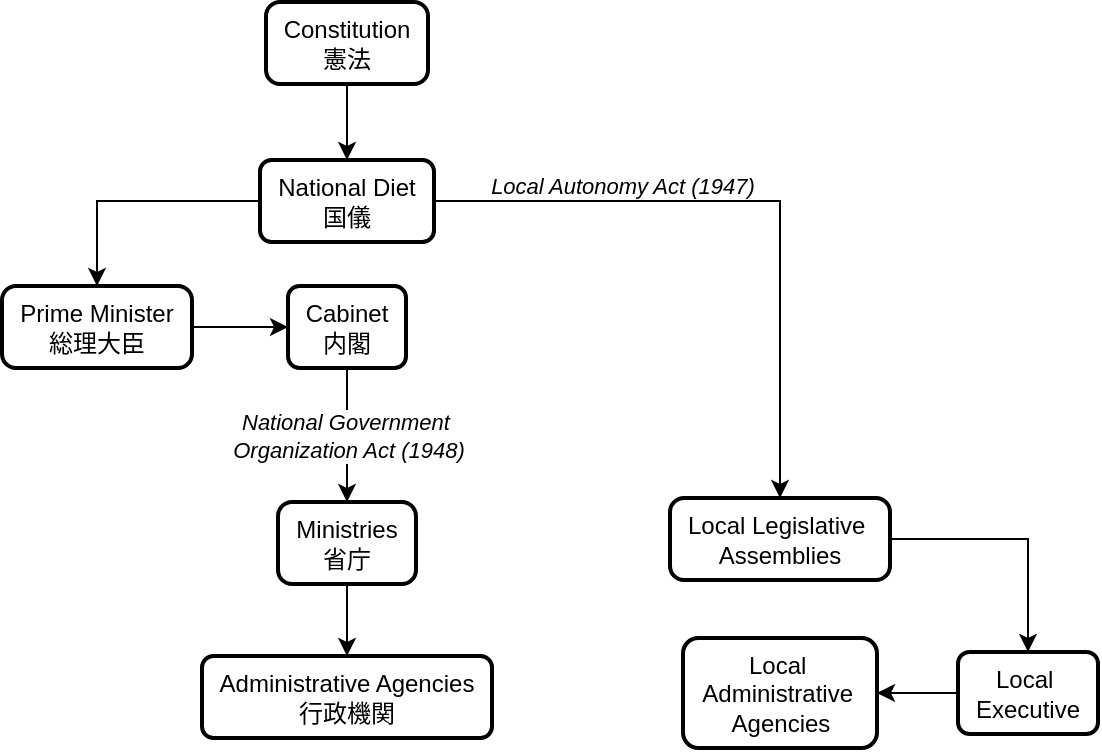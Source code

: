 <mxfile version="26.1.3">
  <diagram name="Page-1" id="knQFLreWpMhf7assTrFb">
    <mxGraphModel dx="786" dy="518" grid="0" gridSize="10" guides="1" tooltips="1" connect="1" arrows="1" fold="1" page="0" pageScale="1" pageWidth="827" pageHeight="1169" math="0" shadow="0">
      <root>
        <mxCell id="0" />
        <mxCell id="1" parent="0" />
        <mxCell id="n_A1vjY1Jn5EMKk_JTxg-4" value="" style="edgeStyle=orthogonalEdgeStyle;rounded=0;orthogonalLoop=1;jettySize=auto;html=1;" edge="1" parent="1" source="n_A1vjY1Jn5EMKk_JTxg-2" target="n_A1vjY1Jn5EMKk_JTxg-3">
          <mxGeometry relative="1" as="geometry" />
        </mxCell>
        <mxCell id="n_A1vjY1Jn5EMKk_JTxg-2" value="Constitution&lt;div&gt;憲法&lt;/div&gt;" style="rounded=1;whiteSpace=wrap;html=1;absoluteArcSize=1;arcSize=14;strokeWidth=2;" vertex="1" parent="1">
          <mxGeometry x="213" y="283" width="81" height="41" as="geometry" />
        </mxCell>
        <mxCell id="n_A1vjY1Jn5EMKk_JTxg-22" value="Local Autonomy Act (1947)" style="edgeStyle=orthogonalEdgeStyle;rounded=0;orthogonalLoop=1;jettySize=auto;html=1;fontStyle=2" edge="1" parent="1" source="n_A1vjY1Jn5EMKk_JTxg-3" target="n_A1vjY1Jn5EMKk_JTxg-21">
          <mxGeometry x="-0.416" y="8" relative="1" as="geometry">
            <mxPoint as="offset" />
          </mxGeometry>
        </mxCell>
        <mxCell id="n_A1vjY1Jn5EMKk_JTxg-29" value="" style="edgeStyle=orthogonalEdgeStyle;rounded=0;orthogonalLoop=1;jettySize=auto;html=1;entryX=0.5;entryY=0;entryDx=0;entryDy=0;fontStyle=2" edge="1" parent="1" source="n_A1vjY1Jn5EMKk_JTxg-3" target="n_A1vjY1Jn5EMKk_JTxg-9">
          <mxGeometry x="-0.005" y="-15" relative="1" as="geometry">
            <mxPoint as="offset" />
          </mxGeometry>
        </mxCell>
        <mxCell id="n_A1vjY1Jn5EMKk_JTxg-3" value="National Diet&lt;div&gt;国儀&lt;/div&gt;" style="whiteSpace=wrap;html=1;rounded=1;arcSize=14;strokeWidth=2;" vertex="1" parent="1">
          <mxGeometry x="210" y="362" width="87" height="41" as="geometry" />
        </mxCell>
        <mxCell id="n_A1vjY1Jn5EMKk_JTxg-18" value="National Government&amp;nbsp;&lt;div&gt;Organization Act (1948)&lt;/div&gt;" style="edgeStyle=orthogonalEdgeStyle;rounded=0;orthogonalLoop=1;jettySize=auto;html=1;fontStyle=2" edge="1" parent="1" source="n_A1vjY1Jn5EMKk_JTxg-5" target="n_A1vjY1Jn5EMKk_JTxg-17">
          <mxGeometry relative="1" as="geometry" />
        </mxCell>
        <mxCell id="n_A1vjY1Jn5EMKk_JTxg-5" value="Cabinet&lt;div&gt;内閣&lt;/div&gt;" style="whiteSpace=wrap;html=1;rounded=1;arcSize=14;strokeWidth=2;" vertex="1" parent="1">
          <mxGeometry x="224" y="425" width="59" height="41" as="geometry" />
        </mxCell>
        <mxCell id="n_A1vjY1Jn5EMKk_JTxg-30" style="edgeStyle=orthogonalEdgeStyle;rounded=0;orthogonalLoop=1;jettySize=auto;html=1;" edge="1" parent="1" source="n_A1vjY1Jn5EMKk_JTxg-9" target="n_A1vjY1Jn5EMKk_JTxg-5">
          <mxGeometry relative="1" as="geometry" />
        </mxCell>
        <mxCell id="n_A1vjY1Jn5EMKk_JTxg-9" value="Prime Minister&lt;div&gt;総理大臣&lt;/div&gt;" style="rounded=1;whiteSpace=wrap;html=1;absoluteArcSize=1;arcSize=14;strokeWidth=2;" vertex="1" parent="1">
          <mxGeometry x="81" y="425" width="95" height="41" as="geometry" />
        </mxCell>
        <mxCell id="n_A1vjY1Jn5EMKk_JTxg-20" value="" style="edgeStyle=orthogonalEdgeStyle;rounded=0;orthogonalLoop=1;jettySize=auto;html=1;" edge="1" parent="1" source="n_A1vjY1Jn5EMKk_JTxg-17" target="n_A1vjY1Jn5EMKk_JTxg-19">
          <mxGeometry relative="1" as="geometry" />
        </mxCell>
        <mxCell id="n_A1vjY1Jn5EMKk_JTxg-17" value="&lt;div&gt;Ministries&lt;/div&gt;&lt;div&gt;省庁&lt;/div&gt;" style="rounded=1;whiteSpace=wrap;html=1;absoluteArcSize=1;arcSize=14;strokeWidth=2;" vertex="1" parent="1">
          <mxGeometry x="219" y="533" width="69" height="41" as="geometry" />
        </mxCell>
        <mxCell id="n_A1vjY1Jn5EMKk_JTxg-19" value="Administrative Agencies&lt;div&gt;行政機関&lt;/div&gt;" style="whiteSpace=wrap;html=1;rounded=1;arcSize=14;strokeWidth=2;" vertex="1" parent="1">
          <mxGeometry x="181" y="610" width="145" height="41" as="geometry" />
        </mxCell>
        <mxCell id="n_A1vjY1Jn5EMKk_JTxg-27" style="edgeStyle=orthogonalEdgeStyle;rounded=0;orthogonalLoop=1;jettySize=auto;html=1;entryX=0.5;entryY=0;entryDx=0;entryDy=0;" edge="1" parent="1" source="n_A1vjY1Jn5EMKk_JTxg-21" target="n_A1vjY1Jn5EMKk_JTxg-23">
          <mxGeometry relative="1" as="geometry" />
        </mxCell>
        <mxCell id="n_A1vjY1Jn5EMKk_JTxg-21" value="Local Legislative&amp;nbsp;&lt;div&gt;Assemblies&lt;/div&gt;" style="rounded=1;whiteSpace=wrap;html=1;absoluteArcSize=1;arcSize=14;strokeWidth=2;" vertex="1" parent="1">
          <mxGeometry x="415" y="531" width="110" height="41" as="geometry" />
        </mxCell>
        <mxCell id="n_A1vjY1Jn5EMKk_JTxg-28" style="edgeStyle=orthogonalEdgeStyle;rounded=0;orthogonalLoop=1;jettySize=auto;html=1;" edge="1" parent="1" source="n_A1vjY1Jn5EMKk_JTxg-23" target="n_A1vjY1Jn5EMKk_JTxg-25">
          <mxGeometry relative="1" as="geometry" />
        </mxCell>
        <mxCell id="n_A1vjY1Jn5EMKk_JTxg-23" value="Local&amp;nbsp;&lt;div&gt;Executive&lt;/div&gt;" style="whiteSpace=wrap;html=1;rounded=1;arcSize=14;strokeWidth=2;" vertex="1" parent="1">
          <mxGeometry x="559" y="608" width="70" height="41" as="geometry" />
        </mxCell>
        <mxCell id="n_A1vjY1Jn5EMKk_JTxg-25" value="Local&amp;nbsp;&lt;div&gt;Administrative&amp;nbsp;&lt;div&gt;Agencies&lt;/div&gt;&lt;/div&gt;" style="whiteSpace=wrap;html=1;rounded=1;arcSize=14;strokeWidth=2;" vertex="1" parent="1">
          <mxGeometry x="421.5" y="601" width="97" height="55" as="geometry" />
        </mxCell>
      </root>
    </mxGraphModel>
  </diagram>
</mxfile>
